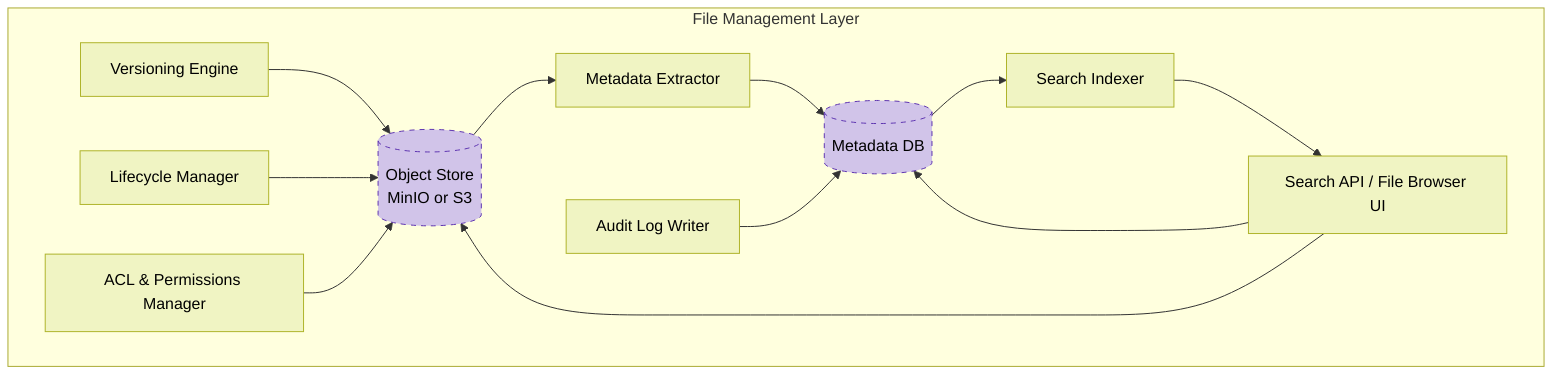 flowchart LR
  subgraph File_Management_Layer["File Management Layer"]
    direction LR

    VM[Versioning Engine]:::doc
    ME[Metadata Extractor]:::doc
    SI[Search Indexer]:::doc
    API[Search API / File Browser UI]:::doc
    LM[Lifecycle Manager]:::doc
    ACL[ACL & Permissions Manager]:::doc
    AI[Audit Log Writer]:::doc

    DB[(Metadata DB)]:::database
    OBJ[(Object Store<br/>MinIO or S3)]:::database
  end

  %% Connections
  VM --> OBJ
  OBJ --> ME
  ME --> DB
  DB --> SI
  SI --> API
  API --> OBJ
  API --> DB
  LM --> OBJ
  ACL --> OBJ
  AI --> DB

  %% Styling
  classDef doc       fill:#f0f4c3,stroke:#afb42b,color:#000
  classDef database  fill:#d1c4e9,stroke:#5e35b1,stroke-dasharray:5 5,color:#000